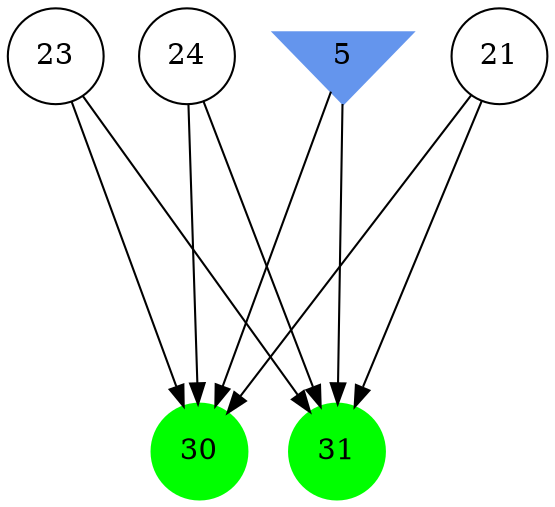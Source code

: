 digraph brain {
	ranksep=2.0;
	5 [shape=invtriangle,style=filled,color=cornflowerblue];
	21 [shape=circle,color=black];
	23 [shape=circle,color=black];
	24 [shape=circle,color=black];
	30 [shape=circle,style=filled,color=green];
	31 [shape=circle,style=filled,color=green];
	23	->	30;
	23	->	31;
	21	->	30;
	21	->	31;
	5	->	30;
	5	->	31;
	24	->	30;
	24	->	31;
	{ rank=same; 5; }
	{ rank=same; 21; 23; 24; }
	{ rank=same; 30; 31; }
}
